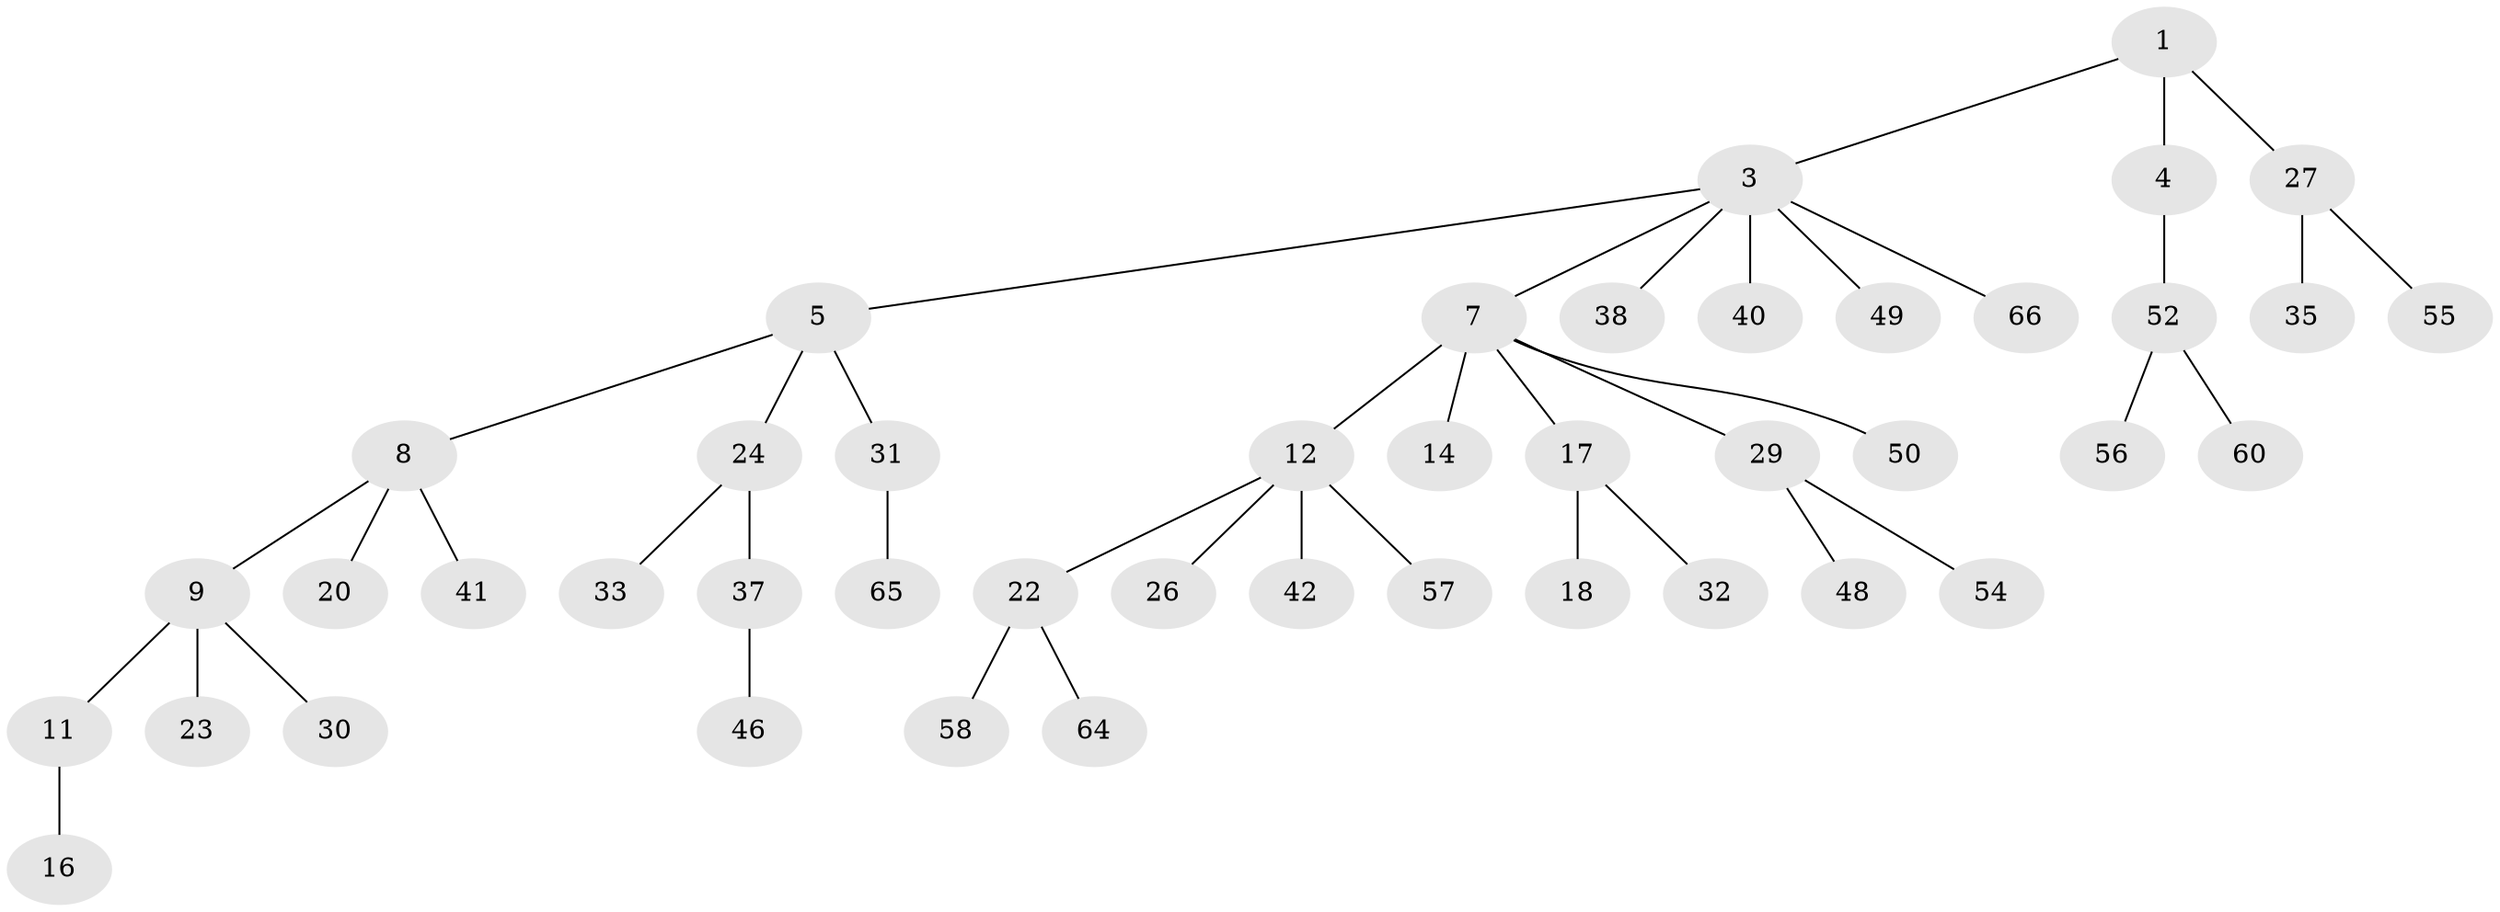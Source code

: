 // original degree distribution, {2: 0.24242424242424243, 3: 0.10606060606060606, 7: 0.015151515151515152, 5: 0.030303030303030304, 4: 0.07575757575757576, 6: 0.015151515151515152, 1: 0.5151515151515151}
// Generated by graph-tools (version 1.1) at 2025/42/03/06/25 10:42:04]
// undirected, 44 vertices, 43 edges
graph export_dot {
graph [start="1"]
  node [color=gray90,style=filled];
  1 [super="+2"];
  3 [super="+6"];
  4;
  5 [super="+39"];
  7 [super="+13"];
  8 [super="+10"];
  9 [super="+21"];
  11 [super="+44"];
  12 [super="+15"];
  14;
  16;
  17 [super="+19"];
  18;
  20 [super="+28"];
  22 [super="+34"];
  23 [super="+51"];
  24 [super="+25"];
  26;
  27 [super="+59"];
  29 [super="+36"];
  30;
  31 [super="+45"];
  32;
  33 [super="+47"];
  35 [super="+63"];
  37;
  38;
  40 [super="+43"];
  41 [super="+53"];
  42;
  46 [super="+61"];
  48;
  49;
  50;
  52 [super="+62"];
  54;
  55;
  56;
  57;
  58;
  60;
  64;
  65;
  66;
  1 -- 3;
  1 -- 27;
  1 -- 4;
  3 -- 5;
  3 -- 7;
  3 -- 38;
  3 -- 49;
  3 -- 66;
  3 -- 40;
  4 -- 52;
  5 -- 8;
  5 -- 24;
  5 -- 31;
  7 -- 12;
  7 -- 17;
  7 -- 50;
  7 -- 29;
  7 -- 14;
  8 -- 9;
  8 -- 41;
  8 -- 20;
  9 -- 11;
  9 -- 23;
  9 -- 30;
  11 -- 16;
  12 -- 22;
  12 -- 26;
  12 -- 42;
  12 -- 57;
  17 -- 18;
  17 -- 32;
  22 -- 58;
  22 -- 64;
  24 -- 33;
  24 -- 37;
  27 -- 35;
  27 -- 55;
  29 -- 48;
  29 -- 54;
  31 -- 65;
  37 -- 46;
  52 -- 56;
  52 -- 60;
}
